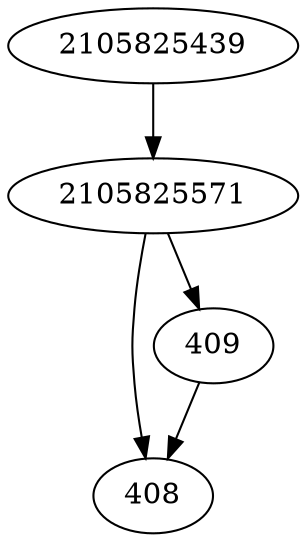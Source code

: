 strict digraph  {
408;
409;
2105825571;
2105825439;
409 -> 408;
2105825571 -> 408;
2105825571 -> 409;
2105825439 -> 2105825571;
}
